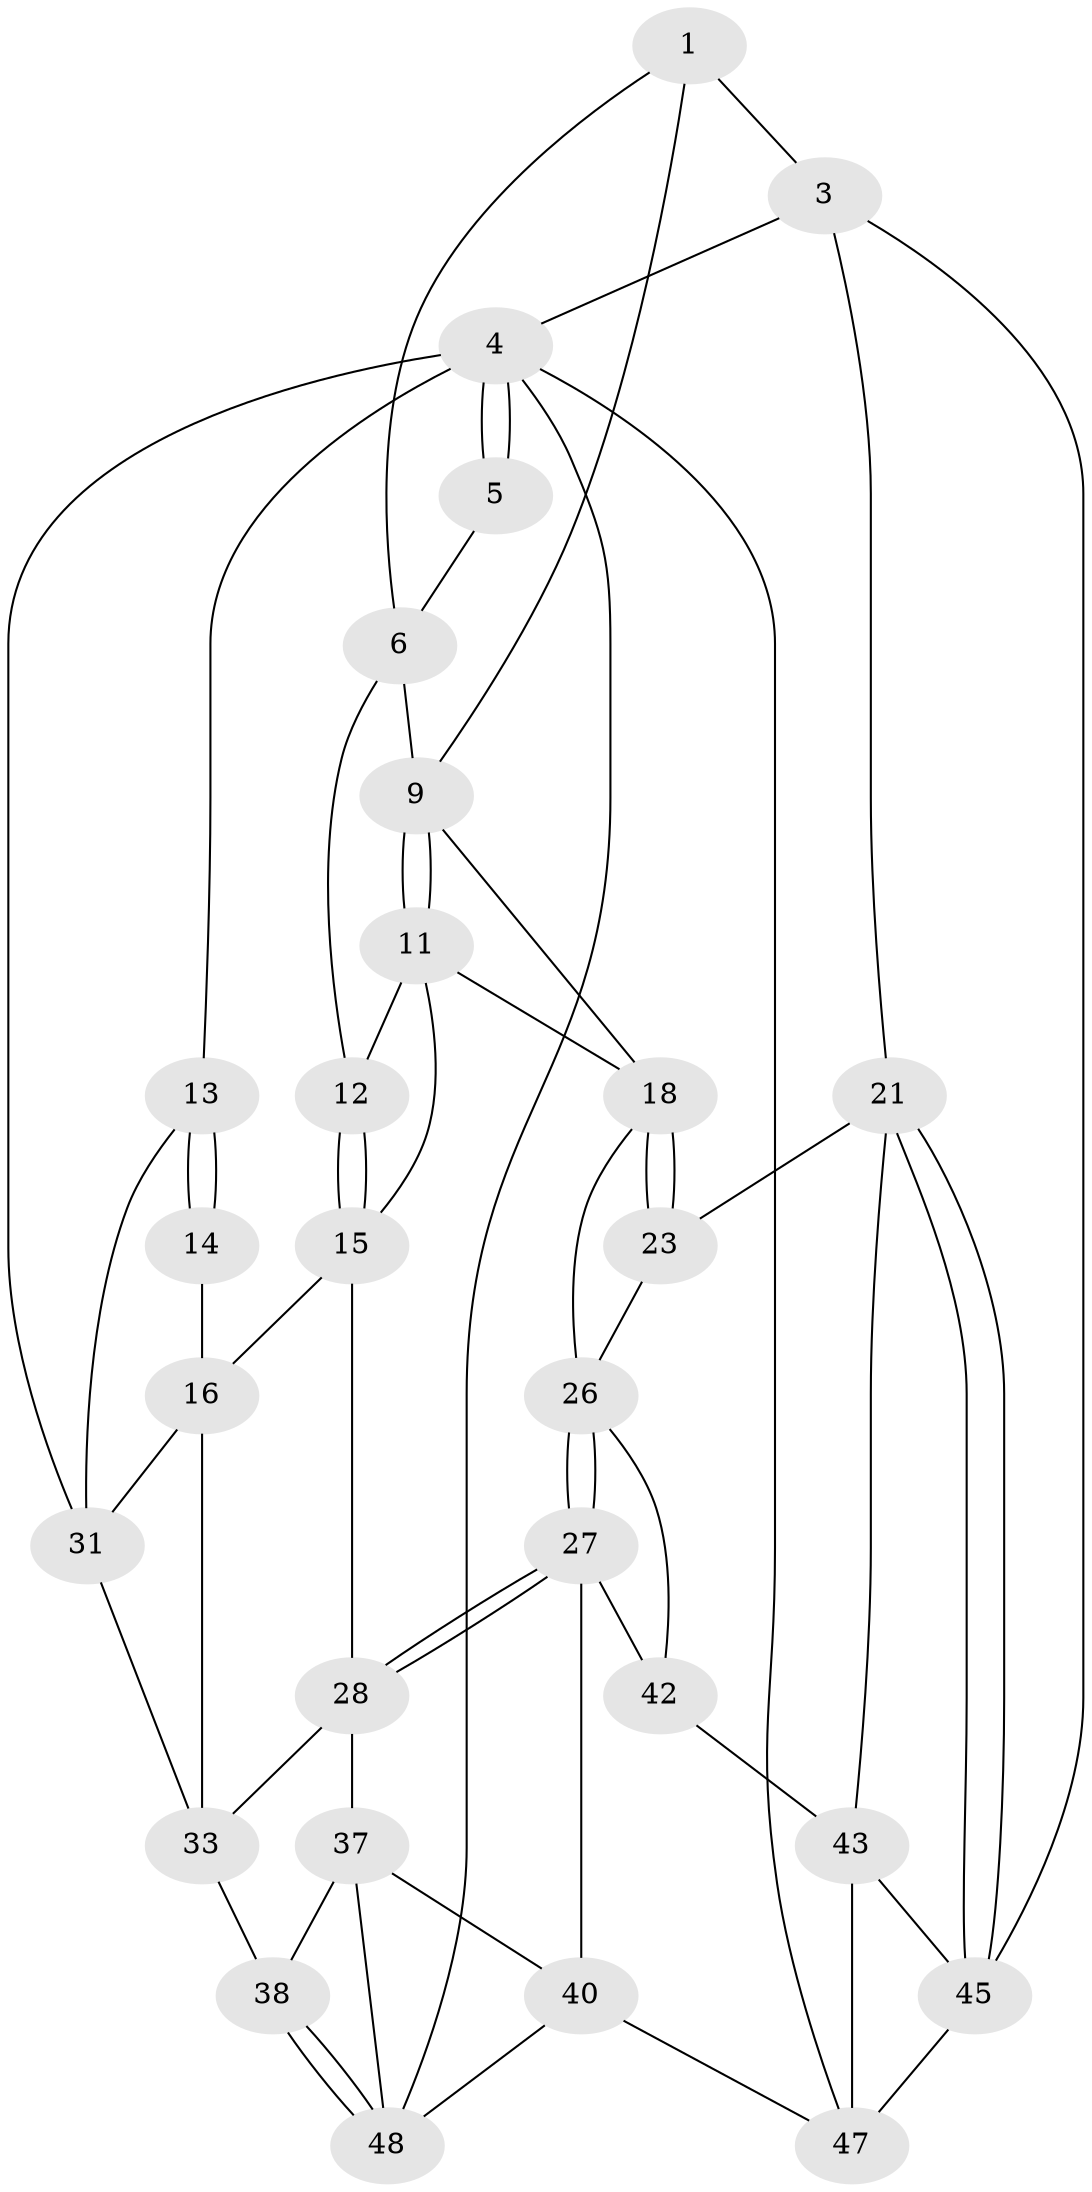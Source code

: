 // original degree distribution, {3: 0.0392156862745098, 5: 0.5098039215686274, 4: 0.2549019607843137, 6: 0.19607843137254902}
// Generated by graph-tools (version 1.1) at 2025/11/02/27/25 16:11:52]
// undirected, 28 vertices, 61 edges
graph export_dot {
graph [start="1"]
  node [color=gray90,style=filled];
  1 [pos="+0.3083510042247166+0",super="+2"];
  3 [pos="+1+0"];
  4 [pos="+0+0",super="+35"];
  5 [pos="+0.20289631551215298+0",super="+8"];
  6 [pos="+0.38513127591312557+0.0970260618772536",super="+7"];
  9 [pos="+0.4047031002162756+0.11662939594037303",super="+10"];
  11 [pos="+0.4654462451079664+0.27276037485514454",super="+20"];
  12 [pos="+0.2682152873653993+0.30374560238332243"];
  13 [pos="+0+0",super="+24"];
  14 [pos="+0.17173286592586884+0.21962229260389954",super="+17"];
  15 [pos="+0.2594540559323679+0.33862114263324755",super="+25"];
  16 [pos="+0.14957452333489804+0.38983876761739855",super="+30"];
  18 [pos="+0.7036412285720158+0.24276471555500198",super="+19"];
  21 [pos="+1+0.4794693758181331",super="+22"];
  23 [pos="+0.8339785855213347+0.5051898219835026"];
  26 [pos="+0.5456966255900796+0.5202040618719632",super="+29"];
  27 [pos="+0.47969694574671856+0.5925987758686304",super="+39"];
  28 [pos="+0.342508231180941+0.5174053502812757",super="+32"];
  31 [pos="+0+0.2706689894818452",super="+34"];
  33 [pos="+0.1279170985053268+0.5350073321493648",super="+36"];
  37 [pos="+0.264963708211458+0.674986421411656",super="+41"];
  38 [pos="+0.15868234484096946+0.7465535816465714"];
  40 [pos="+0.4747540951861245+0.8074260370885918",super="+51"];
  42 [pos="+0.5718243467641293+0.728445328572735"];
  43 [pos="+0.8235821293379713+0.63631785058556",super="+44"];
  45 [pos="+1+0.8773696746088872",super="+46"];
  47 [pos="+0.7808989282317592+0.9109880157791157",super="+50"];
  48 [pos="+0.13219578799471032+0.7956453052195422",super="+49"];
  1 -- 6;
  1 -- 3;
  1 -- 9;
  3 -- 4;
  3 -- 21;
  3 -- 45;
  4 -- 5;
  4 -- 5;
  4 -- 13;
  4 -- 48;
  4 -- 47;
  4 -- 31;
  5 -- 6;
  6 -- 9;
  6 -- 12;
  9 -- 11;
  9 -- 11;
  9 -- 18;
  11 -- 12;
  11 -- 18;
  11 -- 15;
  12 -- 15;
  12 -- 15;
  13 -- 14 [weight=2];
  13 -- 14;
  13 -- 31;
  14 -- 16;
  15 -- 16;
  15 -- 28;
  16 -- 33;
  16 -- 31;
  18 -- 23;
  18 -- 23;
  18 -- 26;
  21 -- 45;
  21 -- 45;
  21 -- 43;
  21 -- 23;
  23 -- 26;
  26 -- 27;
  26 -- 27;
  26 -- 42;
  27 -- 28;
  27 -- 28;
  27 -- 40;
  27 -- 42;
  28 -- 33;
  28 -- 37;
  31 -- 33;
  33 -- 38;
  37 -- 38;
  37 -- 40;
  37 -- 48;
  38 -- 48;
  38 -- 48;
  40 -- 48;
  40 -- 47;
  42 -- 43;
  43 -- 47;
  43 -- 45;
  45 -- 47 [weight=2];
}
